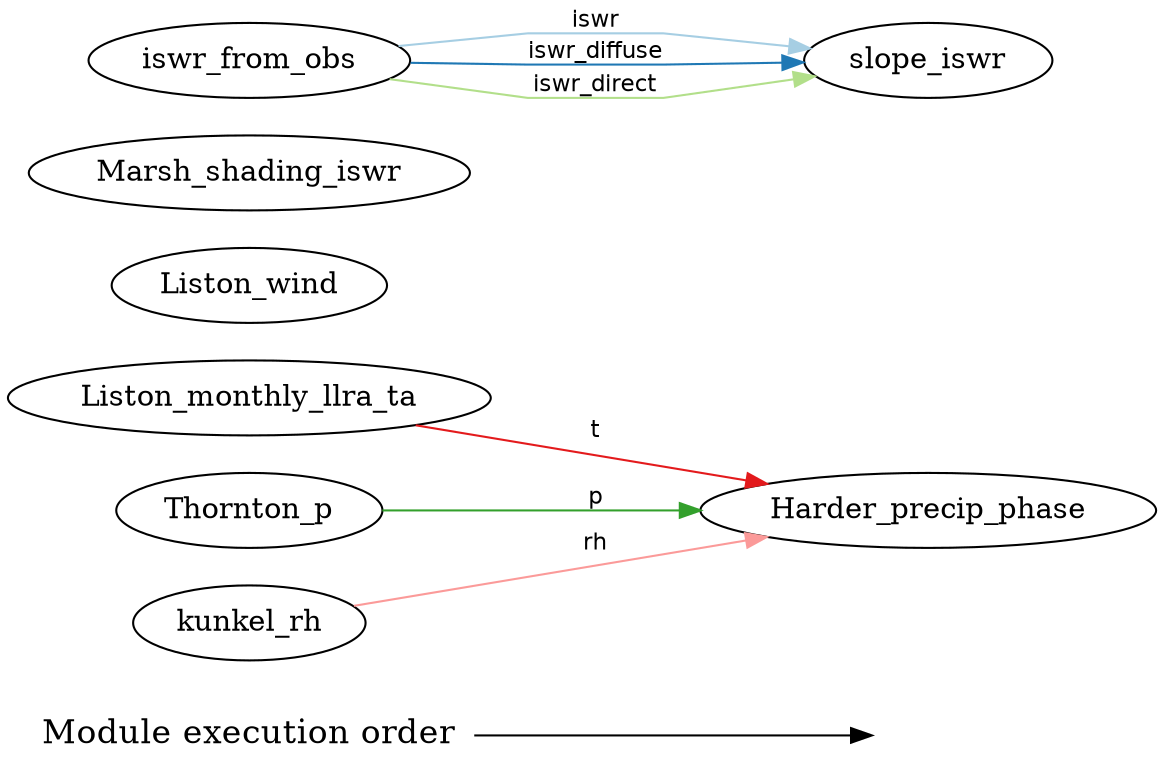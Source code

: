 digraph G {
	graph [rankdir=LR,
		splines=polyline
	];
	{
		node [fontsize=16,
			shape=plaintext
		];
		"Module execution order"		 [fontsize=16,
			shape=plaintext];
		""		 [fontsize=16,
			shape=plaintext];
		"Module execution order" -> "";
	}
	0	 [label=Harder_precip_phase];
	1	 [label=Liston_monthly_llra_ta];
	1 -> 0	 [color="/paired12/6",
		edgetype=t,
		fontname=Helvetica,
		fontsize=11,
		label=t];
	2	 [label=Liston_wind];
	3	 [label=Marsh_shading_iswr];
	4	 [label=Thornton_p];
	4 -> 0	 [color="/paired12/4",
		edgetype=p,
		fontname=Helvetica,
		fontsize=11,
		label=p];
	5	 [label=iswr_from_obs];
	7	 [label=slope_iswr];
	5 -> 7	 [color="/paired12/1",
		edgetype=iswr,
		fontname=Helvetica,
		fontsize=11,
		label=iswr];
	5 -> 7	 [color="/paired12/2",
		edgetype=iswr_diffuse,
		fontname=Helvetica,
		fontsize=11,
		label=iswr_diffuse];
	5 -> 7	 [color="/paired12/3",
		edgetype=iswr_direct,
		fontname=Helvetica,
		fontsize=11,
		label=iswr_direct];
	6	 [label=kunkel_rh];
	6 -> 0	 [color="/paired12/5",
		edgetype=rh,
		fontname=Helvetica,
		fontsize=11,
		label=rh];
}
